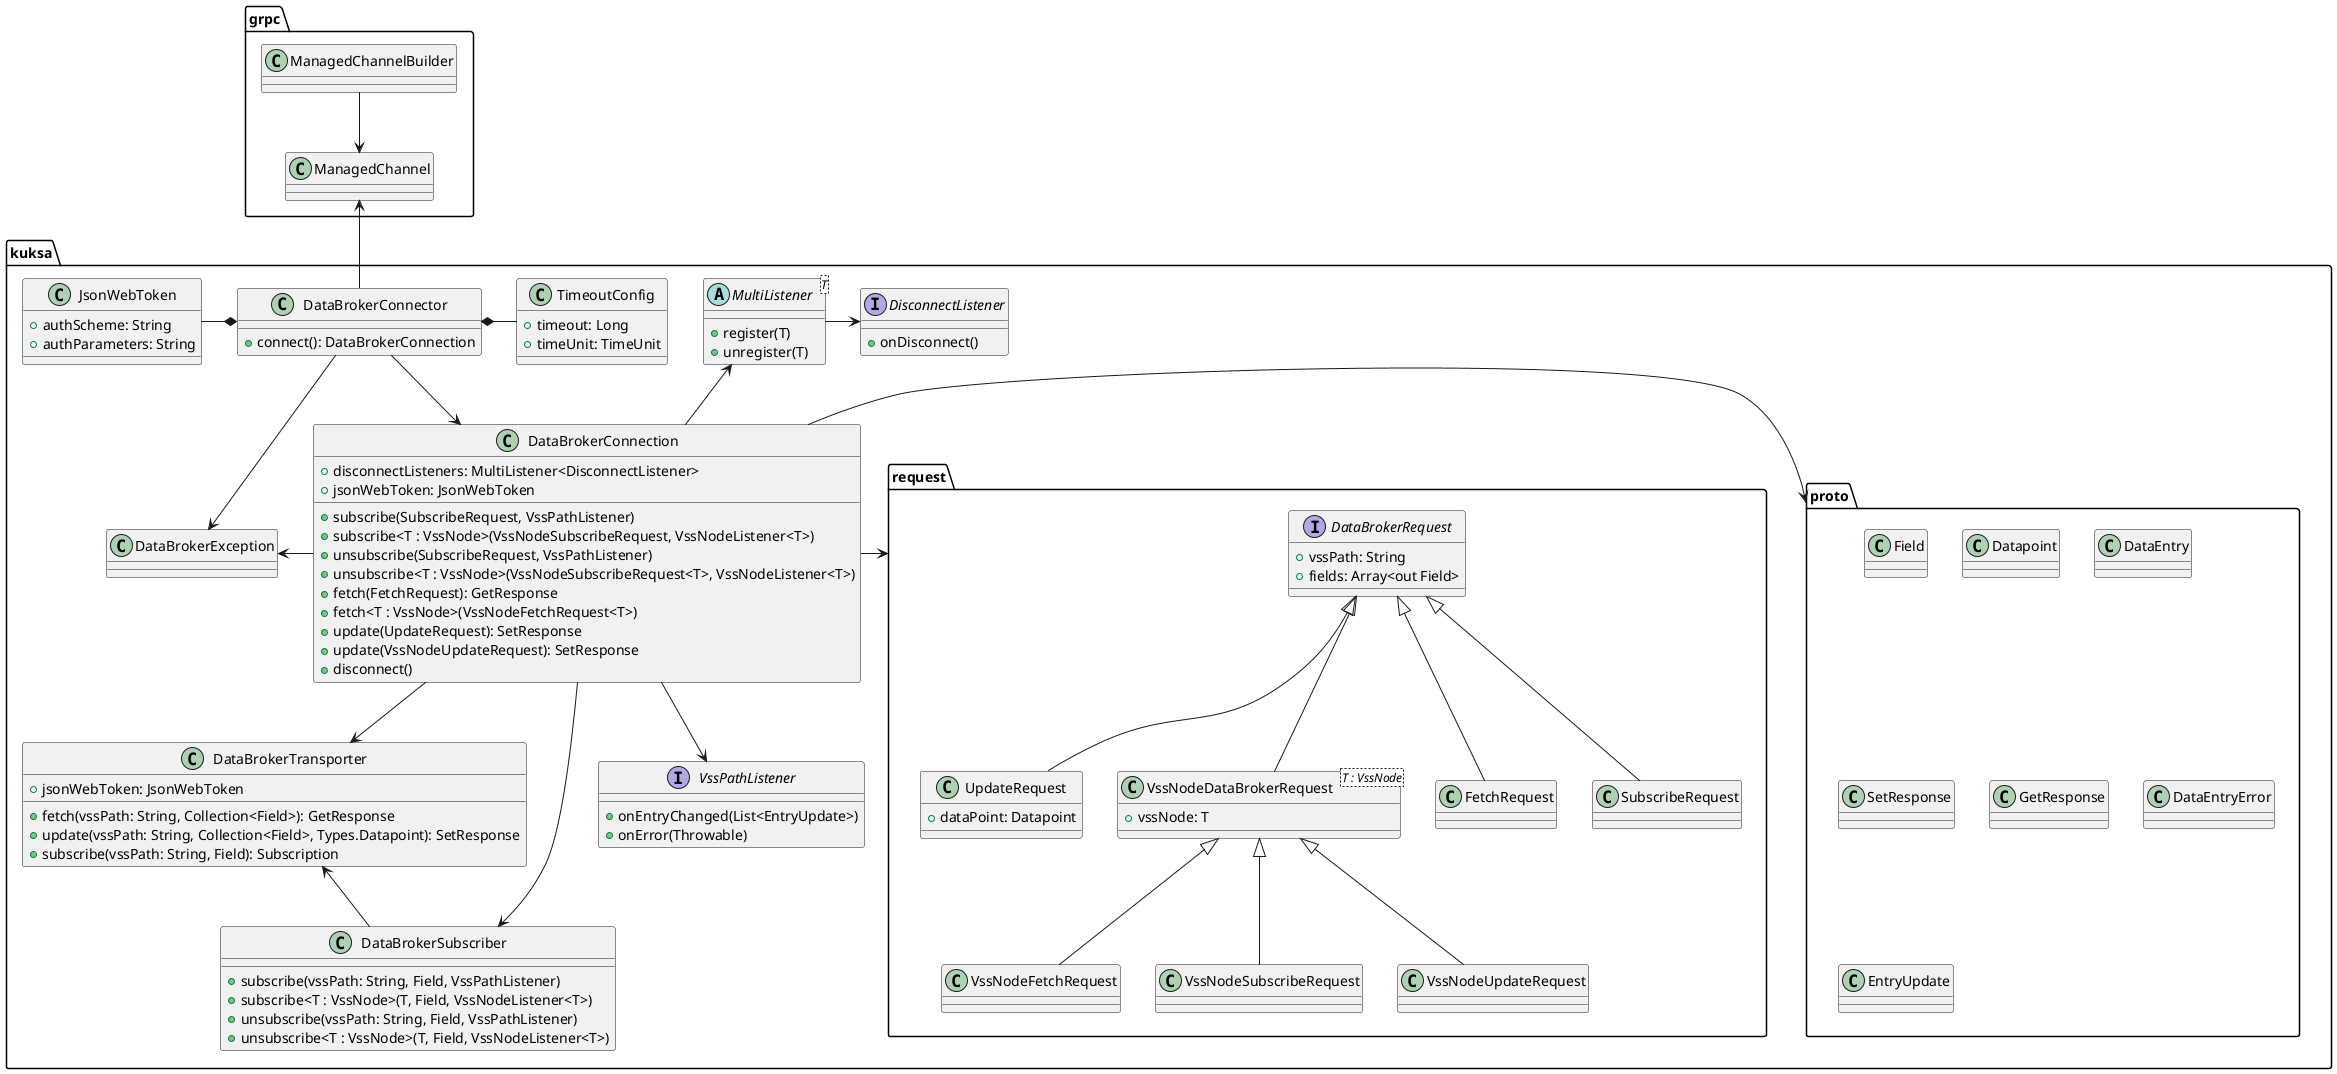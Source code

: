 @startuml
'https://plantuml.com/class-diagram

package grpc {

    ManagedChannelBuilder --> ManagedChannel

    class ManagedChannel
    class ManagedChannelBuilder

}

package kuksa {

    package proto {
        class Field
        class Datapoint
        class DataEntry
        class SetResponse
        class GetResponse
        class DataEntryError
        class EntryUpdate
    }

    DataBrokerConnector -down-> DataBrokerException
    DataBrokerConnector -down-> DataBrokerConnection
    DataBrokerConnection -down-> DataBrokerTransporter
    DataBrokerConnection -down-> DataBrokerSubscriber
    DataBrokerConnection -down-> VssPathListener
    DataBrokerConnection -left-> DataBrokerException
    DataBrokerConnection -up-> MultiListener
    DataBrokerSubscriber -up-> DataBrokerTransporter
    MultiListener -right-> DisconnectListener
    TimeoutConfig -left-* DataBrokerConnector
    JsonWebToken -right-* DataBrokerConnector

    class DataBrokerConnector {
        + connect(): DataBrokerConnection
    }

    class TimeoutConfig {
        + timeout: Long
        + timeUnit: TimeUnit
    }

    class DataBrokerTransporter {
        + jsonWebToken: JsonWebToken

        + fetch(vssPath: String, Collection<Field>): GetResponse
        + update(vssPath: String, Collection<Field>, Types.Datapoint): SetResponse
        + subscribe(vssPath: String, Field): Subscription
    }

    class DataBrokerSubscriber {
        + subscribe(vssPath: String, Field, VssPathListener)
        + subscribe<T : VssNode>(T, Field, VssNodeListener<T>)
        + unsubscribe(vssPath: String, Field, VssPathListener)
        + unsubscribe<T : VssNode>(T, Field, VssNodeListener<T>)
    }

    class DataBrokerConnection {
        + disconnectListeners: MultiListener<DisconnectListener>
        + jsonWebToken: JsonWebToken

        + subscribe(SubscribeRequest, VssPathListener)
        + subscribe<T : VssNode>(VssNodeSubscribeRequest, VssNodeListener<T>)
        + unsubscribe(SubscribeRequest, VssPathListener)
        + unsubscribe<T : VssNode>(VssNodeSubscribeRequest<T>, VssNodeListener<T>)
        + fetch(FetchRequest): GetResponse
        + fetch<T : VssNode>(VssNodeFetchRequest<T>)
        + update(UpdateRequest): SetResponse
        + update(VssNodeUpdateRequest): SetResponse
        + disconnect()
    }
    
    interface VssPathListener {
        + onEntryChanged(List<EntryUpdate>)
        + onError(Throwable)
    }

    package request {
        interface DataBrokerRequest {
            + vssPath: String
            + fields: Array<out Field>
        }

        class UpdateRequest {
            + dataPoint: Datapoint
        }

        class VssNodeDataBrokerRequest<T : VssNode> {
            + vssNode: T
        }

        DataBrokerRequest <|-- FetchRequest
        DataBrokerRequest <|-- SubscribeRequest
        DataBrokerRequest <|-- UpdateRequest
        DataBrokerRequest <|-- VssNodeDataBrokerRequest

        VssNodeDataBrokerRequest <|-- VssNodeFetchRequest
        VssNodeDataBrokerRequest <|-- VssNodeSubscribeRequest
        VssNodeDataBrokerRequest <|-- VssNodeUpdateRequest
    }

    class DataBrokerException

    abstract class MultiListener<T> {
        + register(T)
        + unregister(T)
    }

    interface DisconnectListener {
        + onDisconnect()
    }

    class JsonWebToken {
        + authScheme: String
        + authParameters: String
    }
}

DataBrokerConnector -up-> ManagedChannel
DataBrokerConnection -right-> proto
DataBrokerConnection -right-> request

@enduml
